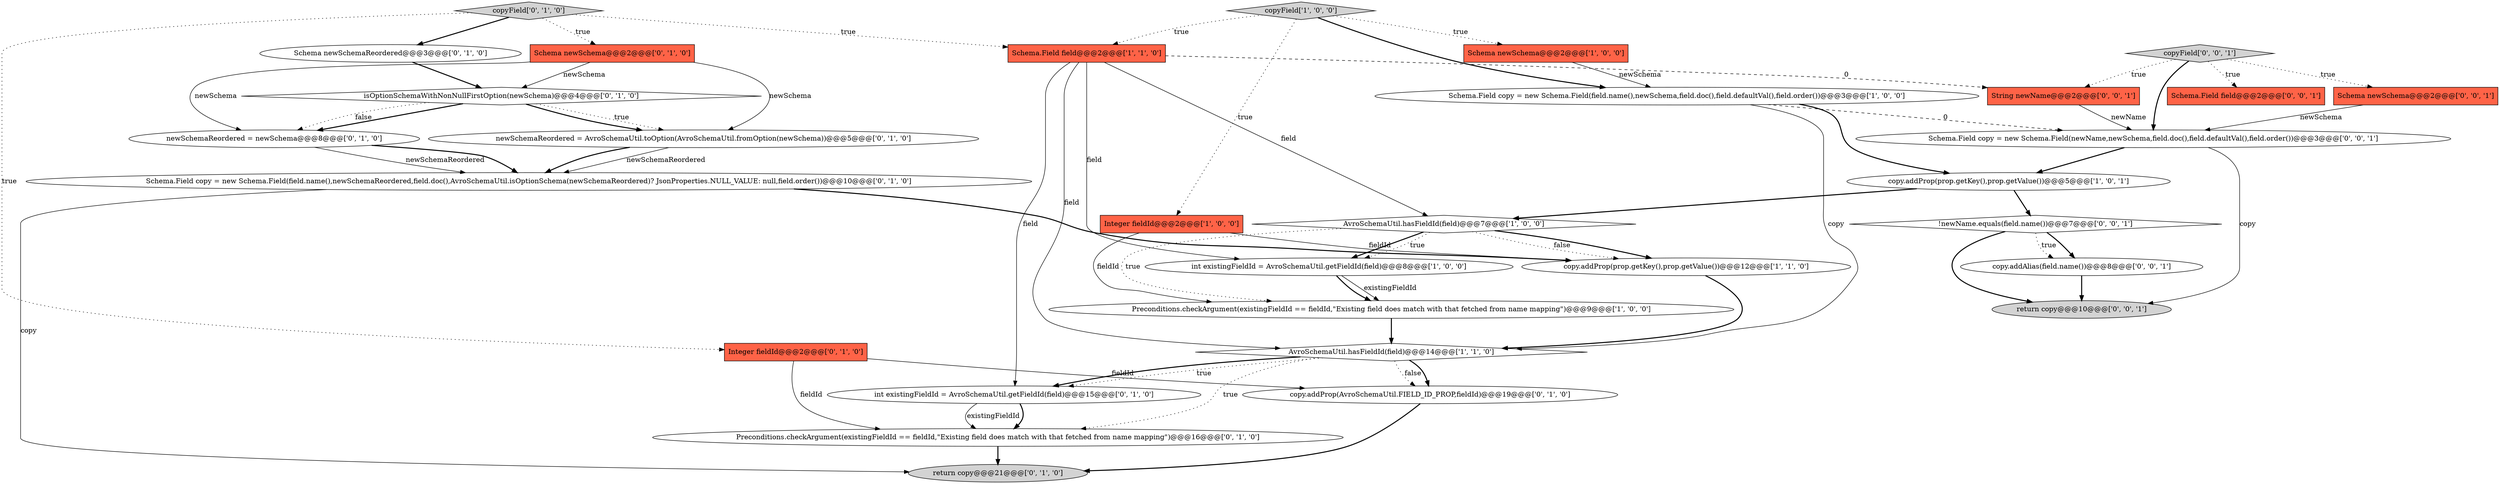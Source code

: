 digraph {
22 [style = filled, label = "isOptionSchemaWithNonNullFirstOption(newSchema)@@@4@@@['0', '1', '0']", fillcolor = white, shape = diamond image = "AAA1AAABBB2BBB"];
15 [style = filled, label = "copyField['0', '1', '0']", fillcolor = lightgray, shape = diamond image = "AAA0AAABBB2BBB"];
17 [style = filled, label = "copy.addProp(AvroSchemaUtil.FIELD_ID_PROP,fieldId)@@@19@@@['0', '1', '0']", fillcolor = white, shape = ellipse image = "AAA0AAABBB2BBB"];
25 [style = filled, label = "String newName@@@2@@@['0', '0', '1']", fillcolor = tomato, shape = box image = "AAA0AAABBB3BBB"];
23 [style = filled, label = "Schema.Field field@@@2@@@['0', '0', '1']", fillcolor = tomato, shape = box image = "AAA0AAABBB3BBB"];
8 [style = filled, label = "Preconditions.checkArgument(existingFieldId == fieldId,\"Existing field does match with that fetched from name mapping\")@@@9@@@['1', '0', '0']", fillcolor = white, shape = ellipse image = "AAA0AAABBB1BBB"];
28 [style = filled, label = "return copy@@@10@@@['0', '0', '1']", fillcolor = lightgray, shape = ellipse image = "AAA0AAABBB3BBB"];
19 [style = filled, label = "newSchemaReordered = newSchema@@@8@@@['0', '1', '0']", fillcolor = white, shape = ellipse image = "AAA1AAABBB2BBB"];
9 [style = filled, label = "Schema.Field field@@@2@@@['1', '1', '0']", fillcolor = tomato, shape = box image = "AAA0AAABBB1BBB"];
21 [style = filled, label = "Preconditions.checkArgument(existingFieldId == fieldId,\"Existing field does match with that fetched from name mapping\")@@@16@@@['0', '1', '0']", fillcolor = white, shape = ellipse image = "AAA0AAABBB2BBB"];
16 [style = filled, label = "Integer fieldId@@@2@@@['0', '1', '0']", fillcolor = tomato, shape = box image = "AAA0AAABBB2BBB"];
2 [style = filled, label = "Schema.Field copy = new Schema.Field(field.name(),newSchema,field.doc(),field.defaultVal(),field.order())@@@3@@@['1', '0', '0']", fillcolor = white, shape = ellipse image = "AAA0AAABBB1BBB"];
11 [style = filled, label = "int existingFieldId = AvroSchemaUtil.getFieldId(field)@@@15@@@['0', '1', '0']", fillcolor = white, shape = ellipse image = "AAA0AAABBB2BBB"];
18 [style = filled, label = "newSchemaReordered = AvroSchemaUtil.toOption(AvroSchemaUtil.fromOption(newSchema))@@@5@@@['0', '1', '0']", fillcolor = white, shape = ellipse image = "AAA1AAABBB2BBB"];
30 [style = filled, label = "Schema.Field copy = new Schema.Field(newName,newSchema,field.doc(),field.defaultVal(),field.order())@@@3@@@['0', '0', '1']", fillcolor = white, shape = ellipse image = "AAA0AAABBB3BBB"];
12 [style = filled, label = "Schema newSchema@@@2@@@['0', '1', '0']", fillcolor = tomato, shape = box image = "AAA0AAABBB2BBB"];
0 [style = filled, label = "AvroSchemaUtil.hasFieldId(field)@@@14@@@['1', '1', '0']", fillcolor = white, shape = diamond image = "AAA0AAABBB1BBB"];
3 [style = filled, label = "copy.addProp(prop.getKey(),prop.getValue())@@@12@@@['1', '1', '0']", fillcolor = white, shape = ellipse image = "AAA0AAABBB1BBB"];
1 [style = filled, label = "Schema newSchema@@@2@@@['1', '0', '0']", fillcolor = tomato, shape = box image = "AAA0AAABBB1BBB"];
20 [style = filled, label = "return copy@@@21@@@['0', '1', '0']", fillcolor = lightgray, shape = ellipse image = "AAA0AAABBB2BBB"];
29 [style = filled, label = "!newName.equals(field.name())@@@7@@@['0', '0', '1']", fillcolor = white, shape = diamond image = "AAA0AAABBB3BBB"];
14 [style = filled, label = "Schema.Field copy = new Schema.Field(field.name(),newSchemaReordered,field.doc(),AvroSchemaUtil.isOptionSchema(newSchemaReordered)? JsonProperties.NULL_VALUE: null,field.order())@@@10@@@['0', '1', '0']", fillcolor = white, shape = ellipse image = "AAA1AAABBB2BBB"];
13 [style = filled, label = "Schema newSchemaReordered@@@3@@@['0', '1', '0']", fillcolor = white, shape = ellipse image = "AAA0AAABBB2BBB"];
4 [style = filled, label = "int existingFieldId = AvroSchemaUtil.getFieldId(field)@@@8@@@['1', '0', '0']", fillcolor = white, shape = ellipse image = "AAA0AAABBB1BBB"];
5 [style = filled, label = "Integer fieldId@@@2@@@['1', '0', '0']", fillcolor = tomato, shape = box image = "AAA0AAABBB1BBB"];
24 [style = filled, label = "Schema newSchema@@@2@@@['0', '0', '1']", fillcolor = tomato, shape = box image = "AAA0AAABBB3BBB"];
10 [style = filled, label = "copyField['1', '0', '0']", fillcolor = lightgray, shape = diamond image = "AAA0AAABBB1BBB"];
27 [style = filled, label = "copy.addAlias(field.name())@@@8@@@['0', '0', '1']", fillcolor = white, shape = ellipse image = "AAA0AAABBB3BBB"];
7 [style = filled, label = "copy.addProp(prop.getKey(),prop.getValue())@@@5@@@['1', '0', '1']", fillcolor = white, shape = ellipse image = "AAA0AAABBB1BBB"];
6 [style = filled, label = "AvroSchemaUtil.hasFieldId(field)@@@7@@@['1', '0', '0']", fillcolor = white, shape = diamond image = "AAA0AAABBB1BBB"];
26 [style = filled, label = "copyField['0', '0', '1']", fillcolor = lightgray, shape = diamond image = "AAA0AAABBB3BBB"];
22->19 [style = bold, label=""];
2->0 [style = solid, label="copy"];
19->14 [style = solid, label="newSchemaReordered"];
29->27 [style = bold, label=""];
10->1 [style = dotted, label="true"];
10->2 [style = bold, label=""];
14->3 [style = bold, label=""];
6->4 [style = bold, label=""];
11->21 [style = bold, label=""];
16->21 [style = solid, label="fieldId"];
8->0 [style = bold, label=""];
12->19 [style = solid, label="newSchema"];
2->7 [style = bold, label=""];
27->28 [style = bold, label=""];
26->25 [style = dotted, label="true"];
9->6 [style = solid, label="field"];
13->22 [style = bold, label=""];
29->28 [style = bold, label=""];
0->17 [style = dotted, label="false"];
7->6 [style = bold, label=""];
9->4 [style = solid, label="field"];
9->11 [style = solid, label="field"];
4->8 [style = bold, label=""];
6->3 [style = dotted, label="false"];
17->20 [style = bold, label=""];
0->11 [style = bold, label=""];
15->12 [style = dotted, label="true"];
16->17 [style = solid, label="fieldId"];
26->23 [style = dotted, label="true"];
0->21 [style = dotted, label="true"];
6->4 [style = dotted, label="true"];
14->20 [style = solid, label="copy"];
6->8 [style = dotted, label="true"];
21->20 [style = bold, label=""];
5->8 [style = solid, label="fieldId"];
22->19 [style = dotted, label="false"];
26->24 [style = dotted, label="true"];
29->27 [style = dotted, label="true"];
30->7 [style = bold, label=""];
9->25 [style = dashed, label="0"];
9->0 [style = solid, label="field"];
3->0 [style = bold, label=""];
2->30 [style = dashed, label="0"];
30->28 [style = solid, label="copy"];
6->3 [style = bold, label=""];
12->22 [style = solid, label="newSchema"];
7->29 [style = bold, label=""];
15->13 [style = bold, label=""];
22->18 [style = bold, label=""];
0->17 [style = bold, label=""];
4->8 [style = solid, label="existingFieldId"];
0->11 [style = dotted, label="true"];
12->18 [style = solid, label="newSchema"];
25->30 [style = solid, label="newName"];
15->16 [style = dotted, label="true"];
15->9 [style = dotted, label="true"];
19->14 [style = bold, label=""];
11->21 [style = solid, label="existingFieldId"];
1->2 [style = solid, label="newSchema"];
18->14 [style = bold, label=""];
26->30 [style = bold, label=""];
22->18 [style = dotted, label="true"];
24->30 [style = solid, label="newSchema"];
10->9 [style = dotted, label="true"];
5->3 [style = solid, label="fieldId"];
10->5 [style = dotted, label="true"];
18->14 [style = solid, label="newSchemaReordered"];
}

